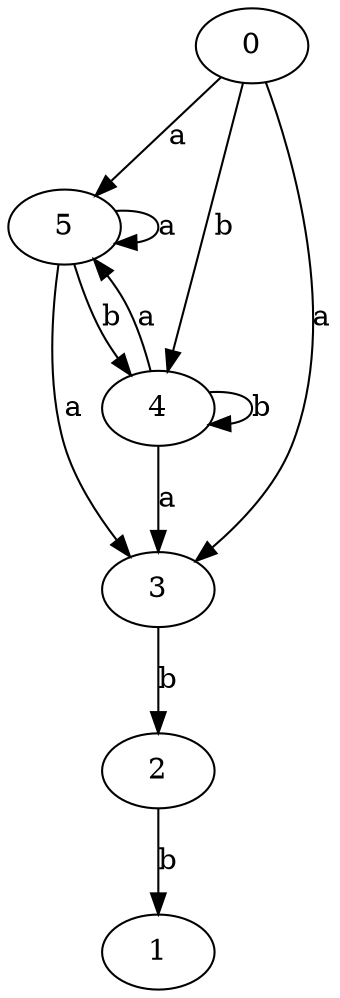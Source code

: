 digraph G {
0 -> 5[label="a"]
0 -> 4[label="b"]
0 -> 3[label="a"]
2 -> 1[label="b"]
3 -> 2[label="b"]
4 -> 5[label="a"]
4 -> 4[label="b"]
4 -> 3[label="a"]
5 -> 5[label="a"]
5 -> 4[label="b"]
5 -> 3[label="a"]
}